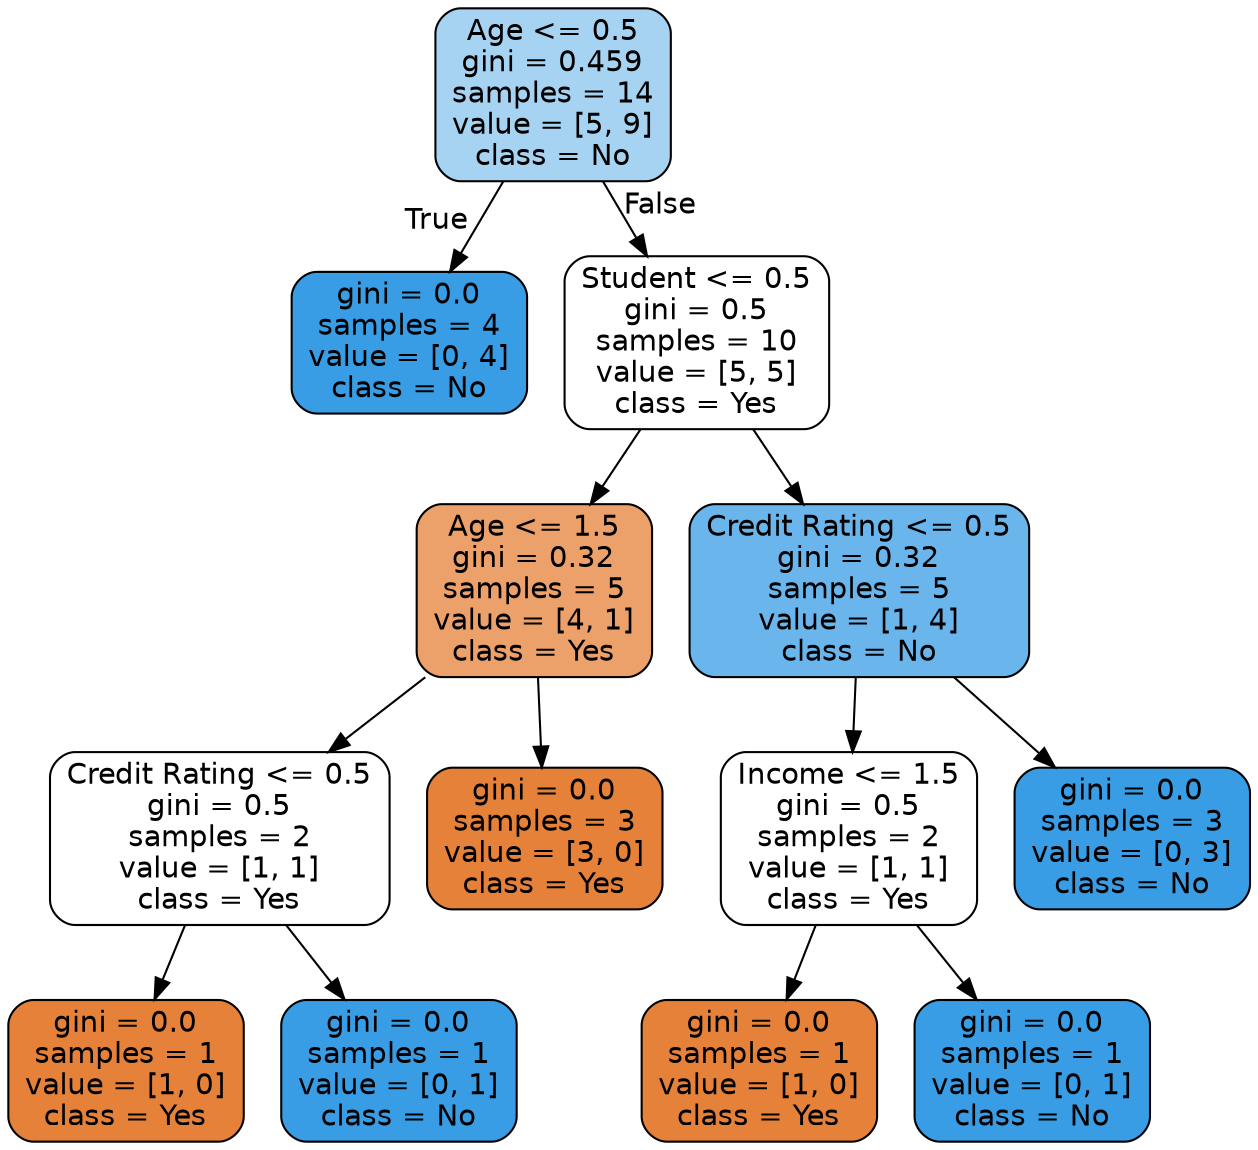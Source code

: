 digraph Tree {
node [shape=box, style="filled, rounded", color="black", fontname=helvetica] ;
edge [fontname=helvetica] ;
0 [label="Age <= 0.5\ngini = 0.459\nsamples = 14\nvalue = [5, 9]\nclass = No", fillcolor="#a7d3f3"] ;
1 [label="gini = 0.0\nsamples = 4\nvalue = [0, 4]\nclass = No", fillcolor="#399de5"] ;
0 -> 1 [labeldistance=2.5, labelangle=45, headlabel="True"] ;
2 [label="Student <= 0.5\ngini = 0.5\nsamples = 10\nvalue = [5, 5]\nclass = Yes", fillcolor="#ffffff"] ;
0 -> 2 [labeldistance=2.5, labelangle=-45, headlabel="False"] ;
3 [label="Age <= 1.5\ngini = 0.32\nsamples = 5\nvalue = [4, 1]\nclass = Yes", fillcolor="#eca06a"] ;
2 -> 3 ;
4 [label="Credit Rating <= 0.5\ngini = 0.5\nsamples = 2\nvalue = [1, 1]\nclass = Yes", fillcolor="#ffffff"] ;
3 -> 4 ;
5 [label="gini = 0.0\nsamples = 1\nvalue = [1, 0]\nclass = Yes", fillcolor="#e58139"] ;
4 -> 5 ;
6 [label="gini = 0.0\nsamples = 1\nvalue = [0, 1]\nclass = No", fillcolor="#399de5"] ;
4 -> 6 ;
7 [label="gini = 0.0\nsamples = 3\nvalue = [3, 0]\nclass = Yes", fillcolor="#e58139"] ;
3 -> 7 ;
8 [label="Credit Rating <= 0.5\ngini = 0.32\nsamples = 5\nvalue = [1, 4]\nclass = No", fillcolor="#6ab6ec"] ;
2 -> 8 ;
9 [label="Income <= 1.5\ngini = 0.5\nsamples = 2\nvalue = [1, 1]\nclass = Yes", fillcolor="#ffffff"] ;
8 -> 9 ;
10 [label="gini = 0.0\nsamples = 1\nvalue = [1, 0]\nclass = Yes", fillcolor="#e58139"] ;
9 -> 10 ;
11 [label="gini = 0.0\nsamples = 1\nvalue = [0, 1]\nclass = No", fillcolor="#399de5"] ;
9 -> 11 ;
12 [label="gini = 0.0\nsamples = 3\nvalue = [0, 3]\nclass = No", fillcolor="#399de5"] ;
8 -> 12 ;
}
